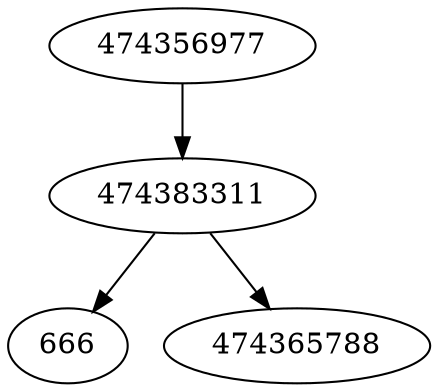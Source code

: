 strict digraph  {
474356977;
666;
474365788;
474383311;
474356977 -> 474383311;
474383311 -> 666;
474383311 -> 474365788;
}
